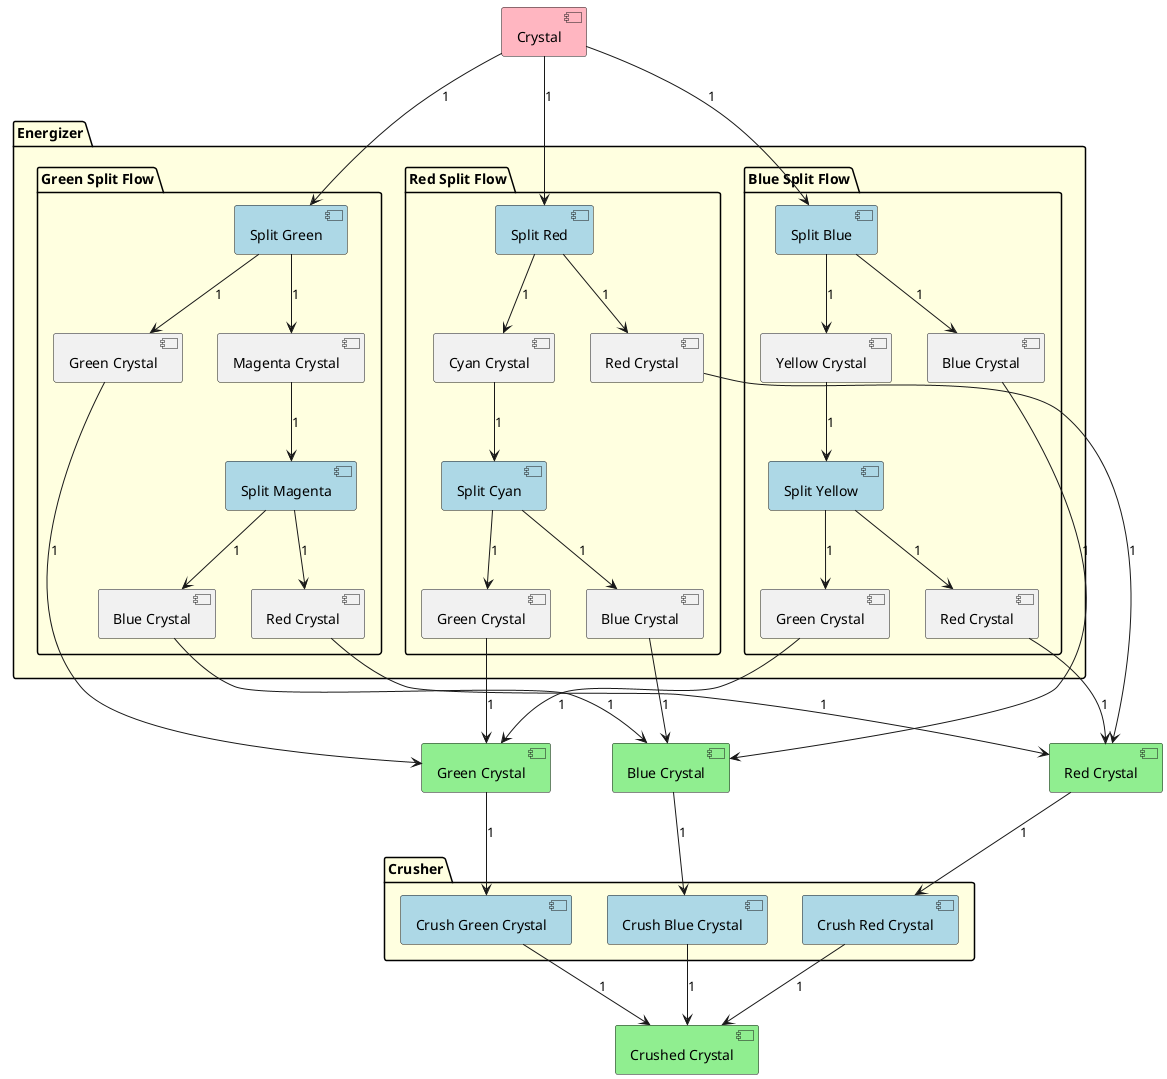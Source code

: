@startuml

hide methods
hide fields
hide circle

[Crystal] as C #lightpink

[Red Crystal] as RC #lightgreen
[Green Crystal] as GC #lightgreen
[Blue Crystal] as BC #lightgreen
[Crushed Crystal] as CCr #lightgreen

package Energizer #lightyellow {
package "Green Split Flow" {
[Split Green] as SG #lightblue
[Split Magenta] as SM #lightblue
[Magenta Crystal] as MC
[Red Crystal] as RC1
[Green Crystal] as GC1
[Blue Crystal] as BC1
}
package "Red Split Flow" {
[Split Red] as SR #lightblue
[Split Cyan] as SC #lightblue
[Cyan Crystal] as CC
[Red Crystal] as RC2
[Green Crystal] as GC2
[Blue Crystal] as BC2

}
package "Blue Split Flow" {
[Split Blue] as SB #lightblue
[Split Yellow] as SY #lightblue
[Yellow Crystal] as YC
[Red Crystal] as RC3
[Green Crystal] as GC3
[Blue Crystal] as BC3
}
}

package Crusher #lightyellow {
[Crush Red Crystal] as CrR #lightblue
[Crush Green Crystal] as CrG #lightblue
[Crush Blue Crystal] as CrB #lightblue
}



C --> SG  : 1
SG --> GC1 : 1
SG --> MC : 1

C --> SR : 1
SR --> RC2 : 1
SR --> CC : 1

C --> SB : 1
SB --> BC3 : 1
SB --> YC : 1

YC --> SY : 1
SY --> RC3 : 1
SY --> GC3 : 1

CC --> SC : 1
SC --> GC2 : 1
SC --> BC2 : 1

MC --> SM : 1
SM --> BC1 : 1
SM --> RC1 : 1

RC1 --> RC : 1
RC2 --> RC : 1
RC3 --> RC : 1

GC1 --> GC : 1
GC2 --> GC : 1
GC3 --> GC : 1

BC1 --> BC : 1
BC2 --> BC : 1
BC3 --> BC : 1

BC --> CrB : 1
CrB --> CCr : 1

RC --> CrR : 1
CrR --> CCr : 1

GC --> CrG : 1
CrG --> CCr : 1

@enduml
